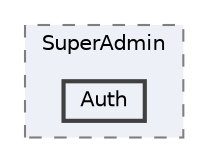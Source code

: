 digraph "app/Http/Controllers/SuperAdmin/Auth"
{
 // LATEX_PDF_SIZE
  bgcolor="transparent";
  edge [fontname=Helvetica,fontsize=10,labelfontname=Helvetica,labelfontsize=10];
  node [fontname=Helvetica,fontsize=10,shape=box,height=0.2,width=0.4];
  compound=true
  subgraph clusterdir_9f0b9941291e536a91f80b8ea9f58972 {
    graph [ bgcolor="#edf0f7", pencolor="grey50", label="SuperAdmin", fontname=Helvetica,fontsize=10 style="filled,dashed", URL="dir_9f0b9941291e536a91f80b8ea9f58972.html",tooltip=""]
  dir_b79fb4f01b0d4772babff50e005d76de [label="Auth", fillcolor="#edf0f7", color="grey25", style="filled,bold", URL="dir_b79fb4f01b0d4772babff50e005d76de.html",tooltip=""];
  }
}
